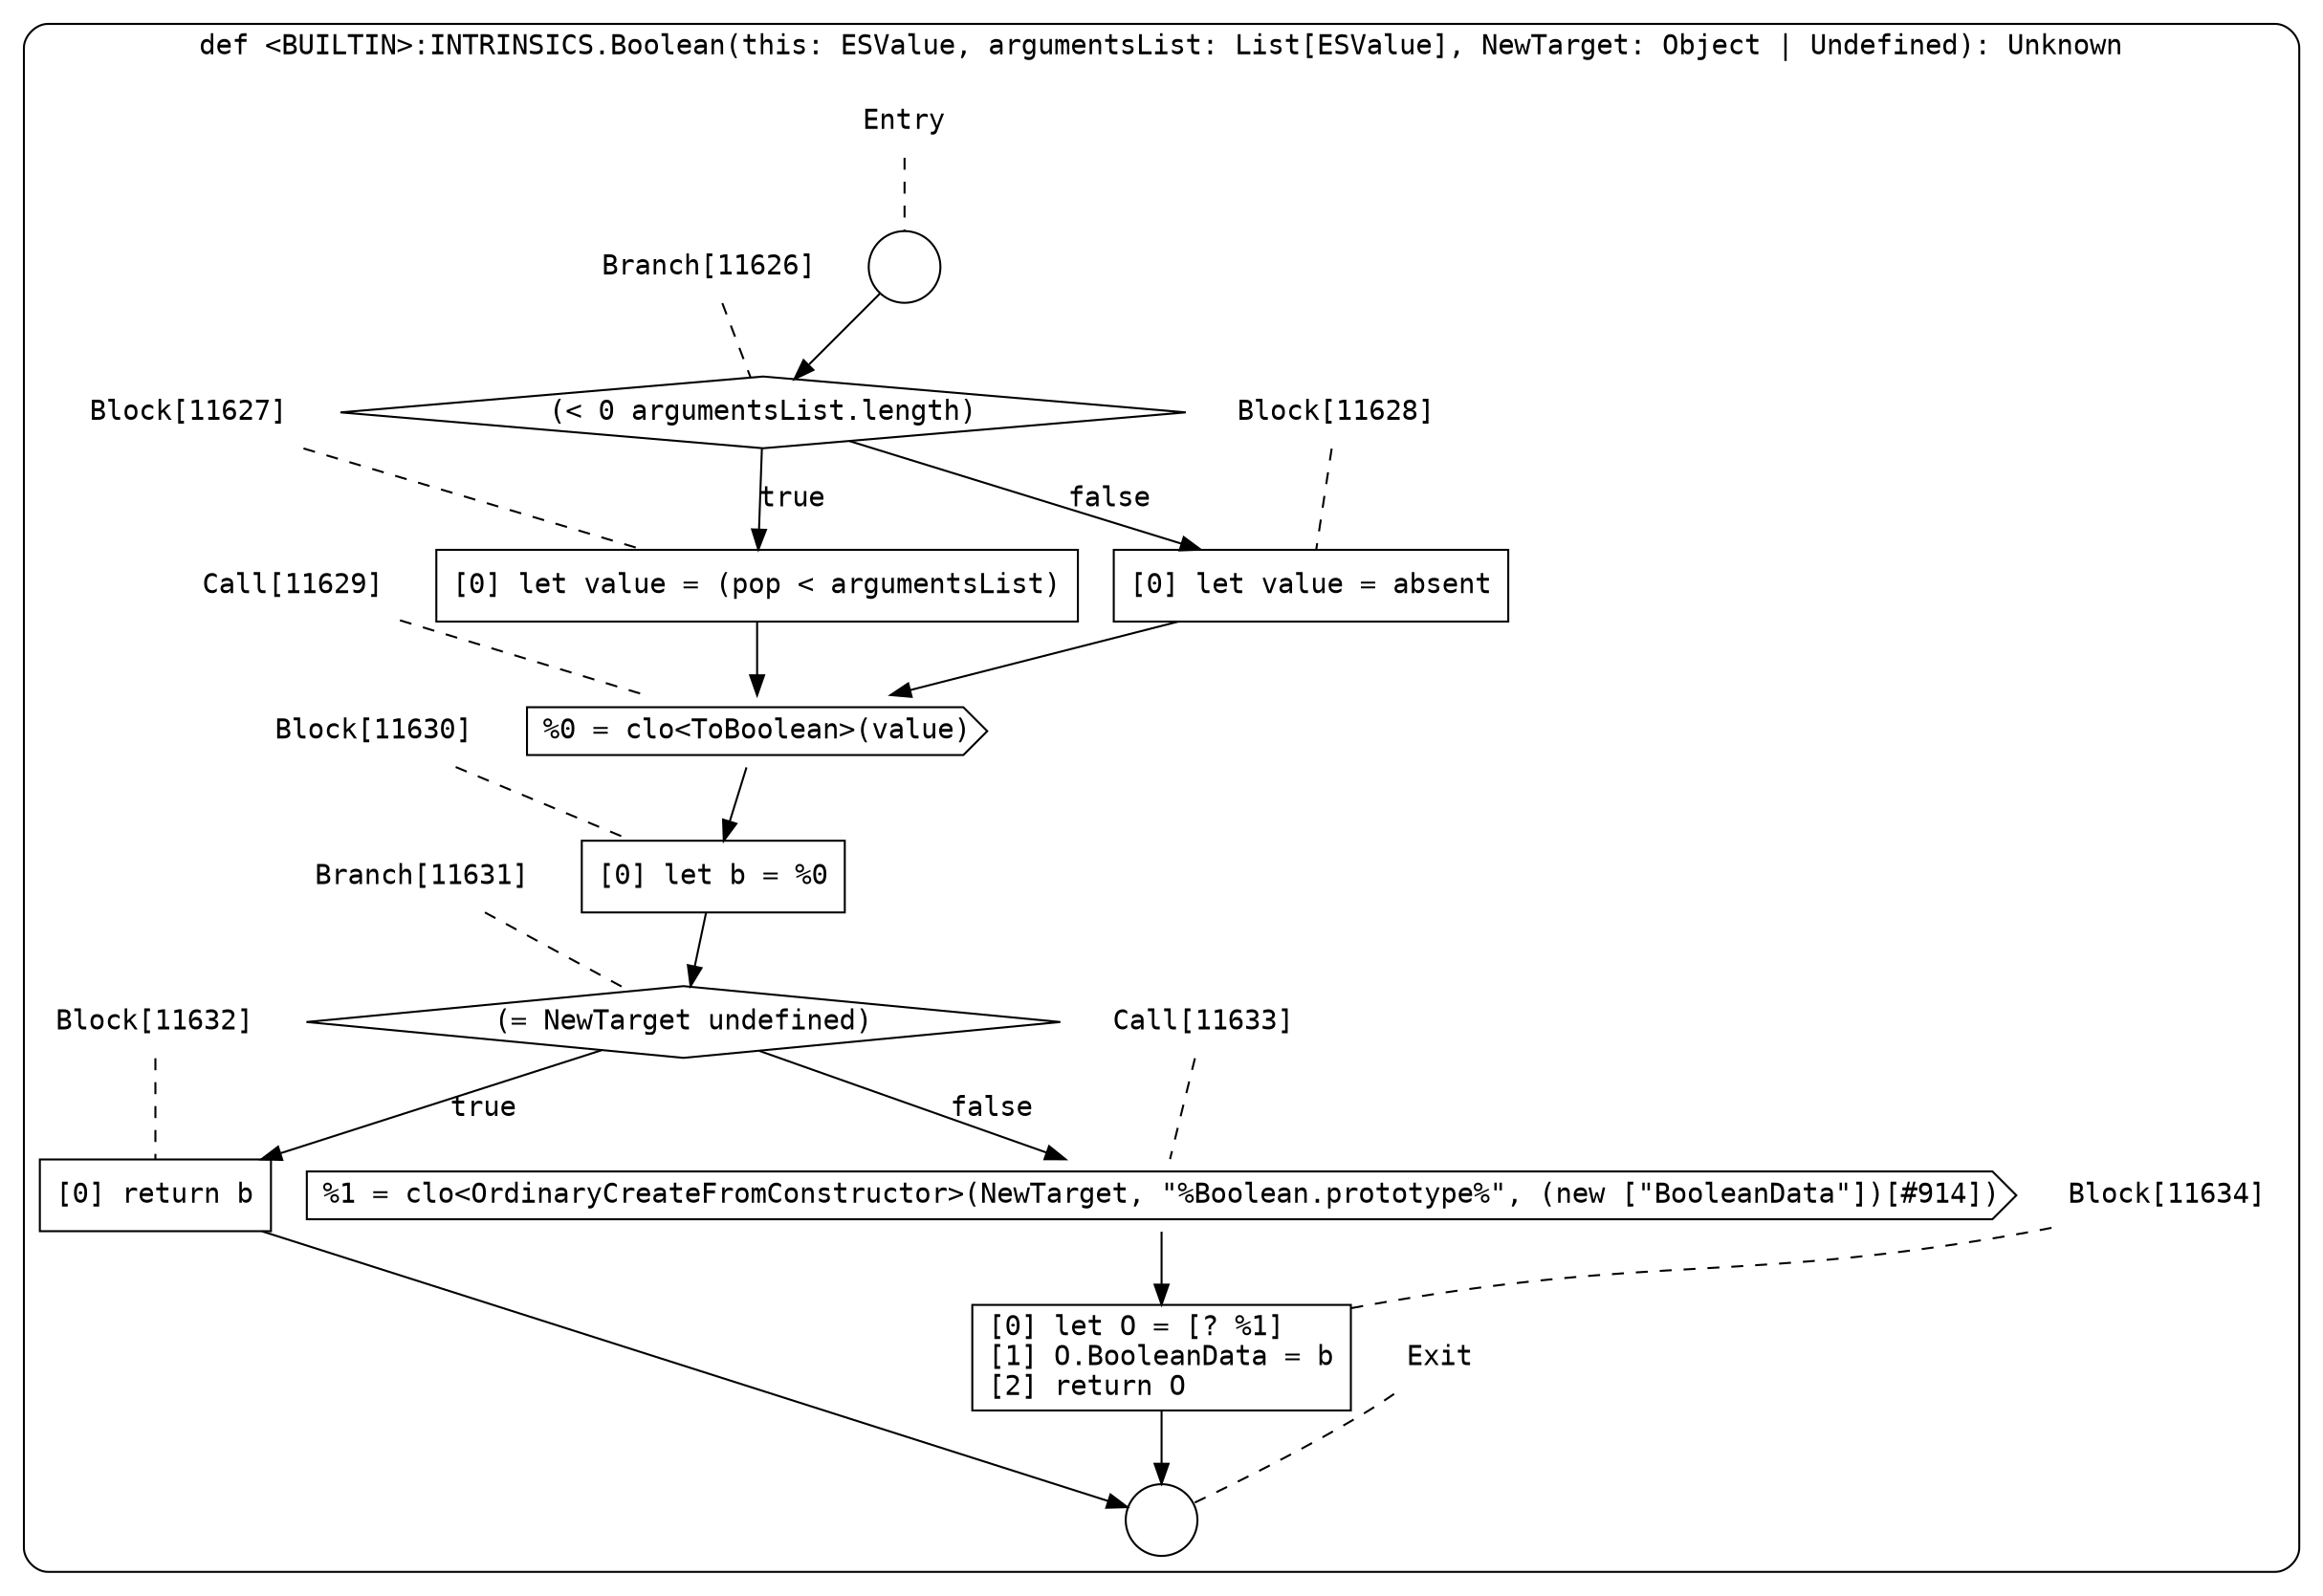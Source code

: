 digraph {
  graph [fontname = "Consolas"]
  node [fontname = "Consolas"]
  edge [fontname = "Consolas"]
  subgraph cluster2040 {
    label = "def <BUILTIN>:INTRINSICS.Boolean(this: ESValue, argumentsList: List[ESValue], NewTarget: Object | Undefined): Unknown"
    style = rounded
    cluster2040_entry_name [shape=none, label=<<font color="black">Entry</font>>]
    cluster2040_entry_name -> cluster2040_entry [arrowhead=none, color="black", style=dashed]
    cluster2040_entry [shape=circle label=" " color="black" fillcolor="white" style=filled]
    cluster2040_entry -> node11626 [color="black"]
    cluster2040_exit_name [shape=none, label=<<font color="black">Exit</font>>]
    cluster2040_exit_name -> cluster2040_exit [arrowhead=none, color="black", style=dashed]
    cluster2040_exit [shape=circle label=" " color="black" fillcolor="white" style=filled]
    node11626_name [shape=none, label=<<font color="black">Branch[11626]</font>>]
    node11626_name -> node11626 [arrowhead=none, color="black", style=dashed]
    node11626 [shape=diamond, label=<<font color="black">(&lt; 0 argumentsList.length)</font>> color="black" fillcolor="white", style=filled]
    node11626 -> node11627 [label=<<font color="black">true</font>> color="black"]
    node11626 -> node11628 [label=<<font color="black">false</font>> color="black"]
    node11627_name [shape=none, label=<<font color="black">Block[11627]</font>>]
    node11627_name -> node11627 [arrowhead=none, color="black", style=dashed]
    node11627 [shape=box, label=<<font color="black">[0] let value = (pop &lt; argumentsList)<BR ALIGN="LEFT"/></font>> color="black" fillcolor="white", style=filled]
    node11627 -> node11629 [color="black"]
    node11628_name [shape=none, label=<<font color="black">Block[11628]</font>>]
    node11628_name -> node11628 [arrowhead=none, color="black", style=dashed]
    node11628 [shape=box, label=<<font color="black">[0] let value = absent<BR ALIGN="LEFT"/></font>> color="black" fillcolor="white", style=filled]
    node11628 -> node11629 [color="black"]
    node11629_name [shape=none, label=<<font color="black">Call[11629]</font>>]
    node11629_name -> node11629 [arrowhead=none, color="black", style=dashed]
    node11629 [shape=cds, label=<<font color="black">%0 = clo&lt;ToBoolean&gt;(value)</font>> color="black" fillcolor="white", style=filled]
    node11629 -> node11630 [color="black"]
    node11630_name [shape=none, label=<<font color="black">Block[11630]</font>>]
    node11630_name -> node11630 [arrowhead=none, color="black", style=dashed]
    node11630 [shape=box, label=<<font color="black">[0] let b = %0<BR ALIGN="LEFT"/></font>> color="black" fillcolor="white", style=filled]
    node11630 -> node11631 [color="black"]
    node11631_name [shape=none, label=<<font color="black">Branch[11631]</font>>]
    node11631_name -> node11631 [arrowhead=none, color="black", style=dashed]
    node11631 [shape=diamond, label=<<font color="black">(= NewTarget undefined)</font>> color="black" fillcolor="white", style=filled]
    node11631 -> node11632 [label=<<font color="black">true</font>> color="black"]
    node11631 -> node11633 [label=<<font color="black">false</font>> color="black"]
    node11632_name [shape=none, label=<<font color="black">Block[11632]</font>>]
    node11632_name -> node11632 [arrowhead=none, color="black", style=dashed]
    node11632 [shape=box, label=<<font color="black">[0] return b<BR ALIGN="LEFT"/></font>> color="black" fillcolor="white", style=filled]
    node11632 -> cluster2040_exit [color="black"]
    node11633_name [shape=none, label=<<font color="black">Call[11633]</font>>]
    node11633_name -> node11633 [arrowhead=none, color="black", style=dashed]
    node11633 [shape=cds, label=<<font color="black">%1 = clo&lt;OrdinaryCreateFromConstructor&gt;(NewTarget, &quot;%Boolean.prototype%&quot;, (new [&quot;BooleanData&quot;])[#914])</font>> color="black" fillcolor="white", style=filled]
    node11633 -> node11634 [color="black"]
    node11634_name [shape=none, label=<<font color="black">Block[11634]</font>>]
    node11634_name -> node11634 [arrowhead=none, color="black", style=dashed]
    node11634 [shape=box, label=<<font color="black">[0] let O = [? %1]<BR ALIGN="LEFT"/>[1] O.BooleanData = b<BR ALIGN="LEFT"/>[2] return O<BR ALIGN="LEFT"/></font>> color="black" fillcolor="white", style=filled]
    node11634 -> cluster2040_exit [color="black"]
  }
}